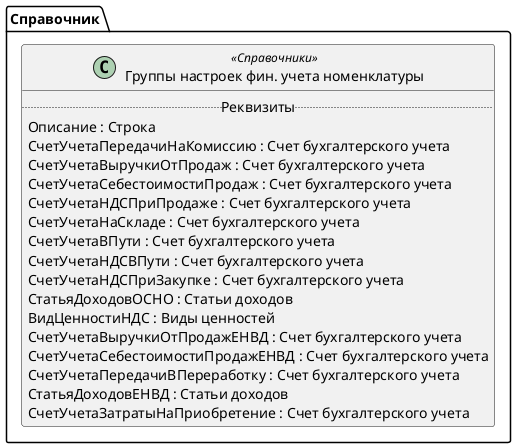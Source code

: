 ﻿@startuml ГруппыФинансовогоУчетаНоменклатуры
'!include templates.wsd
'..\include templates.wsd
class Справочник.ГруппыФинансовогоУчетаНоменклатуры as "Группы настроек фин. учета номенклатуры" <<Справочники>>
{
..Реквизиты..
Описание : Строка
СчетУчетаПередачиНаКомиссию : Счет бухгалтерского учета
СчетУчетаВыручкиОтПродаж : Счет бухгалтерского учета
СчетУчетаСебестоимостиПродаж : Счет бухгалтерского учета
СчетУчетаНДСПриПродаже : Счет бухгалтерского учета
СчетУчетаНаСкладе : Счет бухгалтерского учета
СчетУчетаВПути : Счет бухгалтерского учета
СчетУчетаНДСВПути : Счет бухгалтерского учета
СчетУчетаНДСПриЗакупке : Счет бухгалтерского учета
СтатьяДоходовОСНО : Статьи доходов
ВидЦенностиНДС : Виды ценностей
СчетУчетаВыручкиОтПродажЕНВД : Счет бухгалтерского учета
СчетУчетаСебестоимостиПродажЕНВД : Счет бухгалтерского учета
СчетУчетаПередачиВПереработку : Счет бухгалтерского учета
СтатьяДоходовЕНВД : Статьи доходов
СчетУчетаЗатратыНаПриобретение : Счет бухгалтерского учета
}
@enduml
